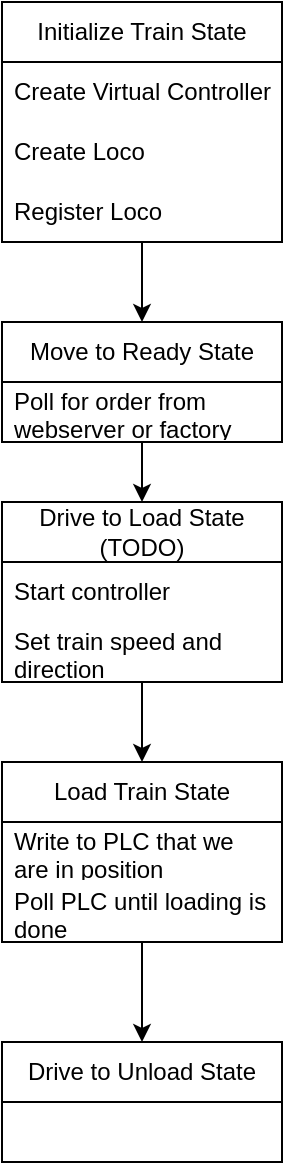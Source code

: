 <mxfile version="20.6.0" type="device"><diagram id="C5RBs43oDa-KdzZeNtuy" name="Page-1"><mxGraphModel dx="1422" dy="676" grid="1" gridSize="10" guides="1" tooltips="1" connect="1" arrows="1" fold="1" page="1" pageScale="1" pageWidth="827" pageHeight="1169" math="0" shadow="0"><root><mxCell id="WIyWlLk6GJQsqaUBKTNV-0"/><mxCell id="WIyWlLk6GJQsqaUBKTNV-1" parent="WIyWlLk6GJQsqaUBKTNV-0"/><mxCell id="KZIvViorB2VEGuYgoCLH-19" style="edgeStyle=orthogonalEdgeStyle;rounded=0;orthogonalLoop=1;jettySize=auto;html=1;exitX=0.5;exitY=1;exitDx=0;exitDy=0;" edge="1" parent="WIyWlLk6GJQsqaUBKTNV-1" source="KZIvViorB2VEGuYgoCLH-3" target="KZIvViorB2VEGuYgoCLH-7"><mxGeometry relative="1" as="geometry"/></mxCell><mxCell id="KZIvViorB2VEGuYgoCLH-3" value="Initialize Train State" style="swimlane;fontStyle=0;childLayout=stackLayout;horizontal=1;startSize=30;horizontalStack=0;resizeParent=1;resizeParentMax=0;resizeLast=0;collapsible=1;marginBottom=0;whiteSpace=wrap;html=1;" vertex="1" parent="WIyWlLk6GJQsqaUBKTNV-1"><mxGeometry x="330" y="60" width="140" height="120" as="geometry"/></mxCell><mxCell id="KZIvViorB2VEGuYgoCLH-4" value="Create Virtual Controller" style="text;strokeColor=none;fillColor=none;align=left;verticalAlign=middle;spacingLeft=4;spacingRight=4;overflow=hidden;points=[[0,0.5],[1,0.5]];portConstraint=eastwest;rotatable=0;whiteSpace=wrap;html=1;" vertex="1" parent="KZIvViorB2VEGuYgoCLH-3"><mxGeometry y="30" width="140" height="30" as="geometry"/></mxCell><mxCell id="KZIvViorB2VEGuYgoCLH-5" value="Create Loco" style="text;strokeColor=none;fillColor=none;align=left;verticalAlign=middle;spacingLeft=4;spacingRight=4;overflow=hidden;points=[[0,0.5],[1,0.5]];portConstraint=eastwest;rotatable=0;whiteSpace=wrap;html=1;" vertex="1" parent="KZIvViorB2VEGuYgoCLH-3"><mxGeometry y="60" width="140" height="30" as="geometry"/></mxCell><mxCell id="KZIvViorB2VEGuYgoCLH-6" value="Register Loco" style="text;strokeColor=none;fillColor=none;align=left;verticalAlign=middle;spacingLeft=4;spacingRight=4;overflow=hidden;points=[[0,0.5],[1,0.5]];portConstraint=eastwest;rotatable=0;whiteSpace=wrap;html=1;" vertex="1" parent="KZIvViorB2VEGuYgoCLH-3"><mxGeometry y="90" width="140" height="30" as="geometry"/></mxCell><mxCell id="KZIvViorB2VEGuYgoCLH-20" style="edgeStyle=orthogonalEdgeStyle;rounded=0;orthogonalLoop=1;jettySize=auto;html=1;exitX=0.5;exitY=1;exitDx=0;exitDy=0;entryX=0.5;entryY=0;entryDx=0;entryDy=0;" edge="1" parent="WIyWlLk6GJQsqaUBKTNV-1" source="KZIvViorB2VEGuYgoCLH-7" target="KZIvViorB2VEGuYgoCLH-11"><mxGeometry relative="1" as="geometry"/></mxCell><mxCell id="KZIvViorB2VEGuYgoCLH-7" value="Move to Ready State" style="swimlane;fontStyle=0;childLayout=stackLayout;horizontal=1;startSize=30;horizontalStack=0;resizeParent=1;resizeParentMax=0;resizeLast=0;collapsible=1;marginBottom=0;whiteSpace=wrap;html=1;" vertex="1" parent="WIyWlLk6GJQsqaUBKTNV-1"><mxGeometry x="330" y="220" width="140" height="60" as="geometry"/></mxCell><mxCell id="KZIvViorB2VEGuYgoCLH-8" value="Poll for order from webserver or factory" style="text;strokeColor=none;fillColor=none;align=left;verticalAlign=middle;spacingLeft=4;spacingRight=4;overflow=hidden;points=[[0,0.5],[1,0.5]];portConstraint=eastwest;rotatable=0;whiteSpace=wrap;html=1;" vertex="1" parent="KZIvViorB2VEGuYgoCLH-7"><mxGeometry y="30" width="140" height="30" as="geometry"/></mxCell><mxCell id="KZIvViorB2VEGuYgoCLH-21" style="edgeStyle=orthogonalEdgeStyle;rounded=0;orthogonalLoop=1;jettySize=auto;html=1;exitX=0.5;exitY=1;exitDx=0;exitDy=0;entryX=0.5;entryY=0;entryDx=0;entryDy=0;" edge="1" parent="WIyWlLk6GJQsqaUBKTNV-1" source="KZIvViorB2VEGuYgoCLH-11" target="KZIvViorB2VEGuYgoCLH-15"><mxGeometry relative="1" as="geometry"/></mxCell><mxCell id="KZIvViorB2VEGuYgoCLH-11" value="Drive to Load State (TODO)" style="swimlane;fontStyle=0;childLayout=stackLayout;horizontal=1;startSize=30;horizontalStack=0;resizeParent=1;resizeParentMax=0;resizeLast=0;collapsible=1;marginBottom=0;whiteSpace=wrap;html=1;" vertex="1" parent="WIyWlLk6GJQsqaUBKTNV-1"><mxGeometry x="330" y="310" width="140" height="90" as="geometry"/></mxCell><mxCell id="KZIvViorB2VEGuYgoCLH-12" value="Start controller" style="text;strokeColor=none;fillColor=none;align=left;verticalAlign=middle;spacingLeft=4;spacingRight=4;overflow=hidden;points=[[0,0.5],[1,0.5]];portConstraint=eastwest;rotatable=0;whiteSpace=wrap;html=1;" vertex="1" parent="KZIvViorB2VEGuYgoCLH-11"><mxGeometry y="30" width="140" height="30" as="geometry"/></mxCell><mxCell id="KZIvViorB2VEGuYgoCLH-13" value="Set train speed and direction" style="text;strokeColor=none;fillColor=none;align=left;verticalAlign=middle;spacingLeft=4;spacingRight=4;overflow=hidden;points=[[0,0.5],[1,0.5]];portConstraint=eastwest;rotatable=0;whiteSpace=wrap;html=1;" vertex="1" parent="KZIvViorB2VEGuYgoCLH-11"><mxGeometry y="60" width="140" height="30" as="geometry"/></mxCell><mxCell id="KZIvViorB2VEGuYgoCLH-26" style="edgeStyle=orthogonalEdgeStyle;rounded=0;orthogonalLoop=1;jettySize=auto;html=1;exitX=0.5;exitY=1;exitDx=0;exitDy=0;entryX=0.5;entryY=0;entryDx=0;entryDy=0;" edge="1" parent="WIyWlLk6GJQsqaUBKTNV-1" source="KZIvViorB2VEGuYgoCLH-15" target="KZIvViorB2VEGuYgoCLH-22"><mxGeometry relative="1" as="geometry"/></mxCell><mxCell id="KZIvViorB2VEGuYgoCLH-15" value="Load Train State" style="swimlane;fontStyle=0;childLayout=stackLayout;horizontal=1;startSize=30;horizontalStack=0;resizeParent=1;resizeParentMax=0;resizeLast=0;collapsible=1;marginBottom=0;whiteSpace=wrap;html=1;" vertex="1" parent="WIyWlLk6GJQsqaUBKTNV-1"><mxGeometry x="330" y="440" width="140" height="90" as="geometry"/></mxCell><mxCell id="KZIvViorB2VEGuYgoCLH-16" value="&lt;div&gt;Write to PLC that we are in position&lt;/div&gt;&lt;div&gt;&lt;br&gt;&lt;/div&gt;" style="text;strokeColor=none;fillColor=none;align=left;verticalAlign=middle;spacingLeft=4;spacingRight=4;overflow=hidden;points=[[0,0.5],[1,0.5]];portConstraint=eastwest;rotatable=0;whiteSpace=wrap;html=1;" vertex="1" parent="KZIvViorB2VEGuYgoCLH-15"><mxGeometry y="30" width="140" height="30" as="geometry"/></mxCell><mxCell id="KZIvViorB2VEGuYgoCLH-17" value="Poll PLC until loading is done" style="text;strokeColor=none;fillColor=none;align=left;verticalAlign=middle;spacingLeft=4;spacingRight=4;overflow=hidden;points=[[0,0.5],[1,0.5]];portConstraint=eastwest;rotatable=0;whiteSpace=wrap;html=1;" vertex="1" parent="KZIvViorB2VEGuYgoCLH-15"><mxGeometry y="60" width="140" height="30" as="geometry"/></mxCell><mxCell id="KZIvViorB2VEGuYgoCLH-22" value="Drive to Unload State" style="swimlane;fontStyle=0;childLayout=stackLayout;horizontal=1;startSize=30;horizontalStack=0;resizeParent=1;resizeParentMax=0;resizeLast=0;collapsible=1;marginBottom=0;whiteSpace=wrap;html=1;" vertex="1" parent="WIyWlLk6GJQsqaUBKTNV-1"><mxGeometry x="330" y="580" width="140" height="60" as="geometry"/></mxCell></root></mxGraphModel></diagram></mxfile>